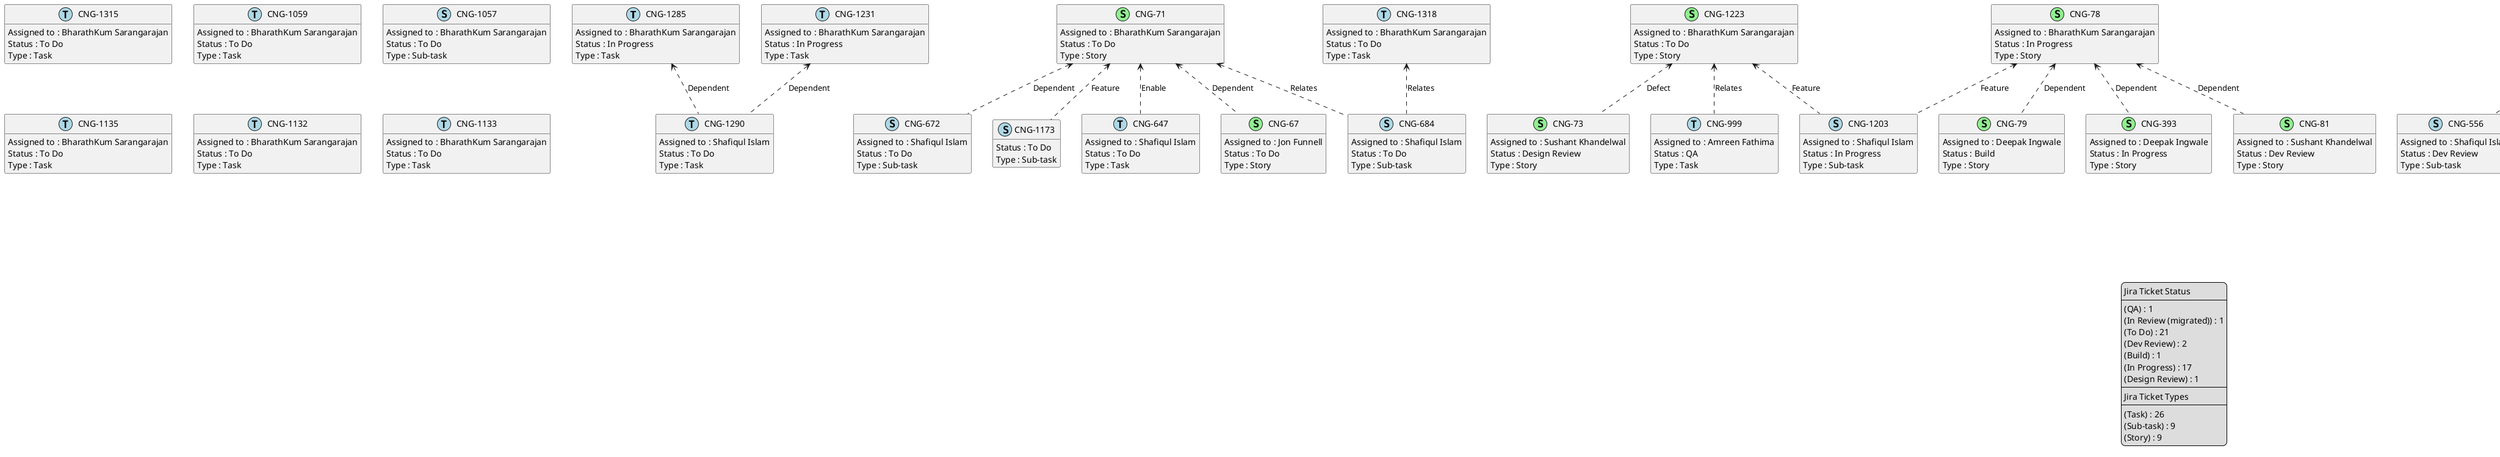 @startuml
'https://plantuml.com/class-diagram

' GENERATE CLASS DIAGRAM ===========
' Generated at    : Fri Apr 12 19:54:48 CEST 2024

hide empty members

legend
Jira Ticket Status
----
(QA) : 1
(In Review (migrated)) : 1
(To Do) : 21
(Dev Review) : 2
(Build) : 1
(In Progress) : 17
(Design Review) : 1
----
Jira Ticket Types
----
(Task) : 26
(Sub-task) : 9
(Story) : 9
end legend


' Tickets =======
class "CNG-1285" << (T,lightblue) >> {
  Assigned to : BharathKum Sarangarajan
  Status : In Progress
  Type : Task
}

class "CNG-71" << (S,lightgreen) >> {
  Assigned to : BharathKum Sarangarajan
  Status : To Do
  Type : Story
}

class "CNG-73" << (S,lightgreen) >> {
  Assigned to : Sushant Khandelwal
  Status : Design Review
  Type : Story
}

class "CNG-999" << (T,lightblue) >> {
  Assigned to : Amreen Fathima
  Status : QA
  Type : Task
}

class "CNG-78" << (S,lightgreen) >> {
  Assigned to : BharathKum Sarangarajan
  Status : In Progress
  Type : Story
}

class "CNG-814" << (S,lightblue) >> {
  Status : In Progress
  Type : Sub-task
}

class "CNG-79" << (S,lightgreen) >> {
  Assigned to : Deepak Ingwale
  Status : Build
  Type : Story
}

class "CNG-1306" << (T,lightblue) >> {
  Assigned to : BharathKum Sarangarajan
  Status : In Progress
  Type : Task
}

class "CNG-672" << (S,lightblue) >> {
  Assigned to : Shafiqul Islam
  Status : To Do
  Type : Sub-task
}

class "CNG-1205" << (T,lightblue) >> {
  Assigned to : Sivagami S
  Status : In Progress
  Type : Task
}

class "CNG-1268" << (T,lightblue) >> {
  Assigned to : BharathKum Sarangarajan
  Status : To Do
  Type : Task
}

class "CNG-1203" << (S,lightblue) >> {
  Assigned to : Shafiqul Islam
  Status : In Progress
  Type : Sub-task
}

class "CNG-333" << (T,lightblue) >> {
  Assigned to : BharathKum Sarangarajan
  Status : In Progress
  Type : Task
}

class "CNG-556" << (S,lightblue) >> {
  Assigned to : Shafiqul Islam
  Status : Dev Review
  Type : Sub-task
}

class "CNG-1223" << (S,lightgreen) >> {
  Assigned to : BharathKum Sarangarajan
  Status : To Do
  Type : Story
}

class "CNG-1264" << (T,lightblue) >> {
  Assigned to : BharathKum Sarangarajan
  Status : To Do
  Type : Task
}

class "CNG-557" << (S,lightblue) >> {
  Assigned to : Shafiqul Islam
  Status : In Progress
  Type : Sub-task
}

class "CNG-733" << (T,lightblue) >> {
  Assigned to : Shafiqul Islam
  Status : In Progress
  Type : Task
}

class "CNG-1271" << (T,lightblue) >> {
  Assigned to : BharathKum Sarangarajan
  Status : To Do
  Type : Task
}

class "CNG-1173" << (S,lightblue) >> {
  Status : To Do
  Type : Sub-task
}

class "CNG-1272" << (T,lightblue) >> {
  Assigned to : BharathKum Sarangarajan
  Status : In Progress
  Type : Task
}

class "CNG-1151" << (T,lightblue) >> {
  Assigned to : BharathKum Sarangarajan
  Status : In Progress
  Type : Task
}

class "CNG-1030" << (S,lightblue) >> {
  Assigned to : Pratik Desai
  Status : In Review (migrated)
  Type : Sub-task
}

class "CNG-393" << (S,lightgreen) >> {
  Assigned to : Deepak Ingwale
  Status : In Progress
  Type : Story
}

class "CNG-1290" << (T,lightblue) >> {
  Assigned to : Shafiqul Islam
  Status : To Do
  Type : Task
}

class "CNG-908" << (T,lightblue) >> {
  Assigned to : BharathKum Sarangarajan
  Status : In Progress
  Type : Task
}

class "CNG-81" << (S,lightgreen) >> {
  Assigned to : Sushant Khandelwal
  Status : Dev Review
  Type : Story
}

class "CNG-647" << (T,lightblue) >> {
  Assigned to : Shafiqul Islam
  Status : To Do
  Type : Task
}

class "CNG-67" << (S,lightgreen) >> {
  Assigned to : Jon Funnell
  Status : To Do
  Type : Story
}

class "CNG-902" << (T,lightblue) >> {
  Assigned to : Rukaya Ogazi-Khan
  Status : To Do
  Type : Task
}

class "CNG-68" << (S,lightgreen) >> {
  Assigned to : Anand Jajoo
  Status : To Do
  Type : Story
}

class "CNG-1318" << (T,lightblue) >> {
  Assigned to : BharathKum Sarangarajan
  Status : To Do
  Type : Task
}

class "CNG-684" << (S,lightblue) >> {
  Assigned to : Shafiqul Islam
  Status : To Do
  Type : Sub-task
}

class "CNG-1237" << (T,lightblue) >> {
  Assigned to : Rukaya Ogazi-Khan
  Status : In Progress
  Type : Task
}

class "CNG-1315" << (T,lightblue) >> {
  Assigned to : BharathKum Sarangarajan
  Status : To Do
  Type : Task
}

class "CNG-785" << (T,lightblue) >> {
  Assigned to : BharathKum Sarangarajan
  Status : In Progress
  Type : Task
}

class "CNG-1059" << (T,lightblue) >> {
  Assigned to : BharathKum Sarangarajan
  Status : To Do
  Type : Task
}

class "CNG-1057" << (S,lightblue) >> {
  Assigned to : BharathKum Sarangarajan
  Status : To Do
  Type : Sub-task
}

class "CNG-1135" << (T,lightblue) >> {
  Assigned to : BharathKum Sarangarajan
  Status : To Do
  Type : Task
}

class "CNG-1132" << (T,lightblue) >> {
  Assigned to : BharathKum Sarangarajan
  Status : To Do
  Type : Task
}

class "CNG-1231" << (T,lightblue) >> {
  Assigned to : BharathKum Sarangarajan
  Status : In Progress
  Type : Task
}

class "CNG-1133" << (T,lightblue) >> {
  Assigned to : BharathKum Sarangarajan
  Status : To Do
  Type : Task
}

class "CNG-1199" << (T,lightblue) >> {
  Assigned to : BharathKum Sarangarajan
  Status : To Do
  Type : Task
}

class "CNG-1254" << (T,lightblue) >> {
  Assigned to : Dileep
  Status : In Progress
  Type : Task
}



' Links =======
"CNG-1306" <.. "CNG-557" : Dependent
"CNG-71" <.. "CNG-672" : Dependent
"CNG-71" <.. "CNG-67" : Dependent
"CNG-71" <.. "CNG-647" : Enable
"CNG-71" <.. "CNG-1173" : Feature
"CNG-71" <.. "CNG-684" : Relates
"CNG-908" <.. "CNG-902" : Dependent
"CNG-908" <.. "CNG-556" : Dependent
"CNG-908" <.. "CNG-785" : Relates
"CNG-1318" <.. "CNG-684" : Relates
"CNG-1199" <.. "CNG-733" : Approval
"CNG-1285" <.. "CNG-1290" : Dependent
"CNG-1268" <.. "CNG-1237" : Dependent
"CNG-1271" <.. "CNG-1205" : Dependent
"CNG-1272" <.. "CNG-1205" : Dependent
"CNG-785" <.. "CNG-814" : Dependent
"CNG-1151" <.. "CNG-1205" : Blocks
"CNG-1151" <.. "CNG-1030" : Relates
"CNG-1223" <.. "CNG-73" : Defect
"CNG-1223" <.. "CNG-1203" : Feature
"CNG-1223" <.. "CNG-999" : Relates
"CNG-1231" <.. "CNG-1290" : Dependent
"CNG-78" <.. "CNG-79" : Dependent
"CNG-78" <.. "CNG-81" : Dependent
"CNG-78" <.. "CNG-393" : Dependent
"CNG-78" <.. "CNG-1203" : Feature
"CNG-333" <.. "CNG-68" : Dependent
"CNG-1264" <.. "CNG-1254" : Dependent


@enduml

